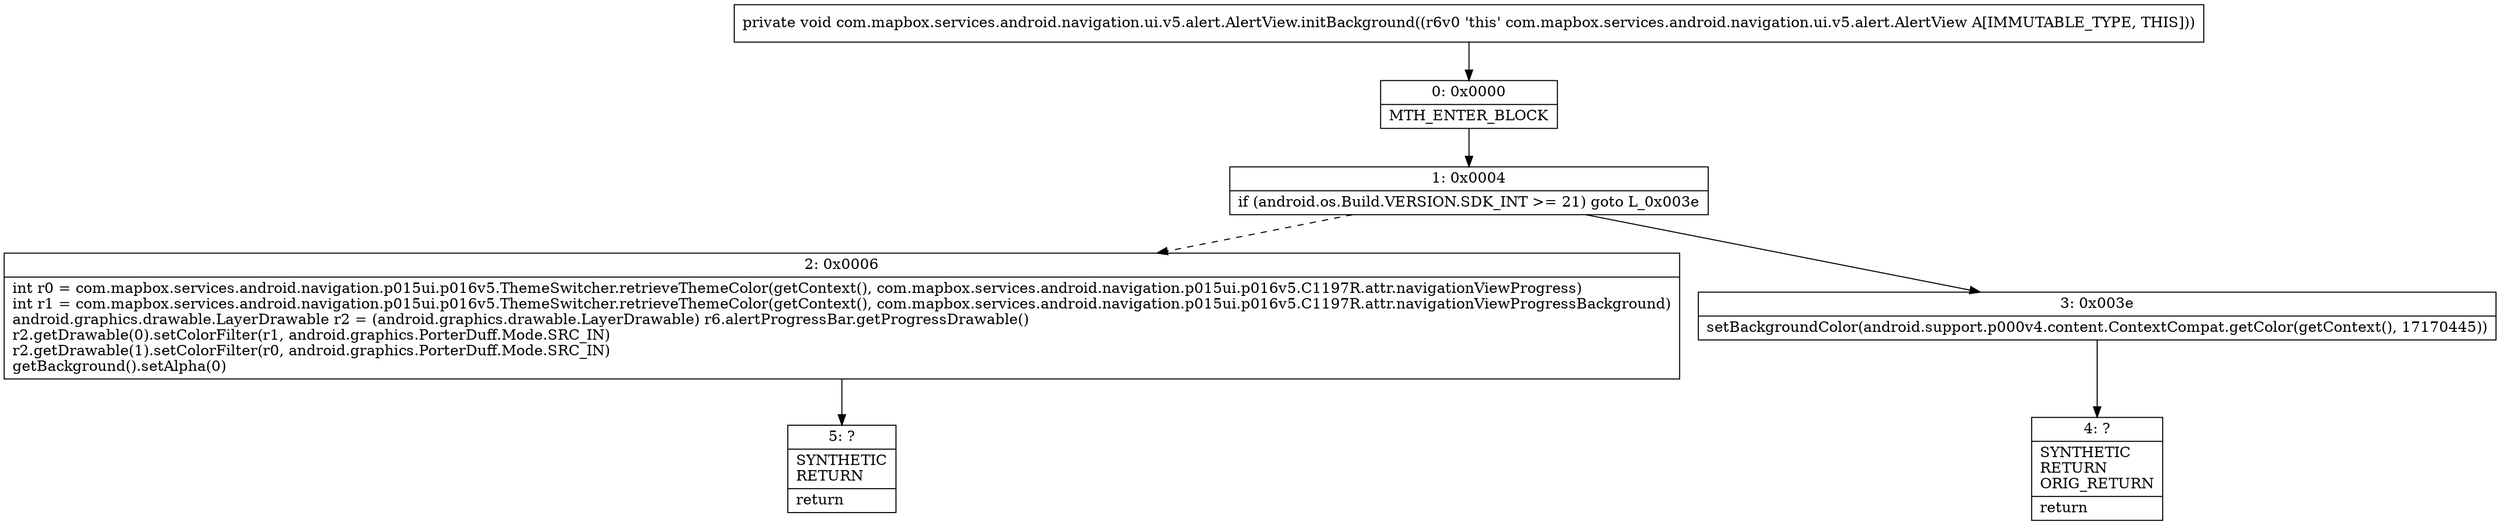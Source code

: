 digraph "CFG forcom.mapbox.services.android.navigation.ui.v5.alert.AlertView.initBackground()V" {
Node_0 [shape=record,label="{0\:\ 0x0000|MTH_ENTER_BLOCK\l}"];
Node_1 [shape=record,label="{1\:\ 0x0004|if (android.os.Build.VERSION.SDK_INT \>= 21) goto L_0x003e\l}"];
Node_2 [shape=record,label="{2\:\ 0x0006|int r0 = com.mapbox.services.android.navigation.p015ui.p016v5.ThemeSwitcher.retrieveThemeColor(getContext(), com.mapbox.services.android.navigation.p015ui.p016v5.C1197R.attr.navigationViewProgress)\lint r1 = com.mapbox.services.android.navigation.p015ui.p016v5.ThemeSwitcher.retrieveThemeColor(getContext(), com.mapbox.services.android.navigation.p015ui.p016v5.C1197R.attr.navigationViewProgressBackground)\landroid.graphics.drawable.LayerDrawable r2 = (android.graphics.drawable.LayerDrawable) r6.alertProgressBar.getProgressDrawable()\lr2.getDrawable(0).setColorFilter(r1, android.graphics.PorterDuff.Mode.SRC_IN)\lr2.getDrawable(1).setColorFilter(r0, android.graphics.PorterDuff.Mode.SRC_IN)\lgetBackground().setAlpha(0)\l}"];
Node_3 [shape=record,label="{3\:\ 0x003e|setBackgroundColor(android.support.p000v4.content.ContextCompat.getColor(getContext(), 17170445))\l}"];
Node_4 [shape=record,label="{4\:\ ?|SYNTHETIC\lRETURN\lORIG_RETURN\l|return\l}"];
Node_5 [shape=record,label="{5\:\ ?|SYNTHETIC\lRETURN\l|return\l}"];
MethodNode[shape=record,label="{private void com.mapbox.services.android.navigation.ui.v5.alert.AlertView.initBackground((r6v0 'this' com.mapbox.services.android.navigation.ui.v5.alert.AlertView A[IMMUTABLE_TYPE, THIS])) }"];
MethodNode -> Node_0;
Node_0 -> Node_1;
Node_1 -> Node_2[style=dashed];
Node_1 -> Node_3;
Node_2 -> Node_5;
Node_3 -> Node_4;
}

